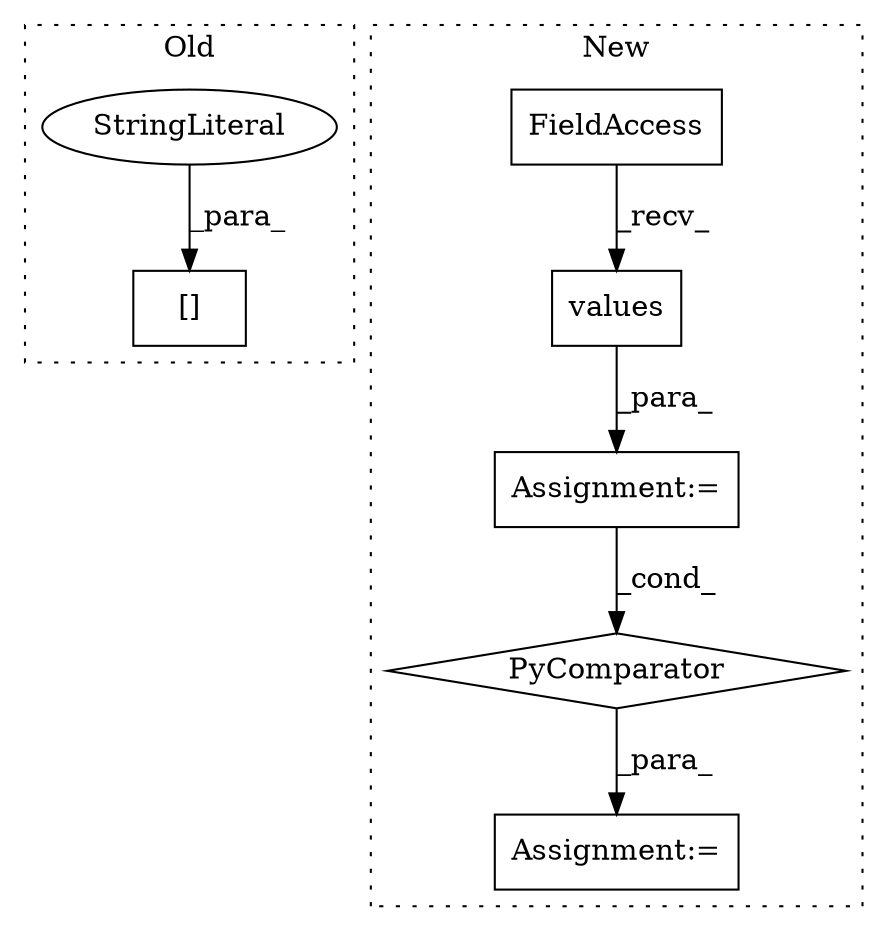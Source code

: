 digraph G {
subgraph cluster0 {
1 [label="[]" a="2" s="1625,1659" l="28,1" shape="box"];
4 [label="StringLiteral" a="45" s="1653" l="6" shape="ellipse"];
label = "Old";
style="dotted";
}
subgraph cluster1 {
2 [label="values" a="32" s="1000" l="8" shape="box"];
3 [label="Assignment:=" a="7" s="954" l="63" shape="box"];
5 [label="FieldAccess" a="22" s="966" l="5" shape="box"];
6 [label="Assignment:=" a="7" s="842" l="12" shape="box"];
7 [label="PyComparator" a="113" s="954" l="63" shape="diamond"];
label = "New";
style="dotted";
}
2 -> 3 [label="_para_"];
3 -> 7 [label="_cond_"];
4 -> 1 [label="_para_"];
5 -> 2 [label="_recv_"];
7 -> 6 [label="_para_"];
}